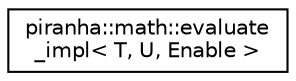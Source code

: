 digraph "Graphical Class Hierarchy"
{
  edge [fontname="Helvetica",fontsize="10",labelfontname="Helvetica",labelfontsize="10"];
  node [fontname="Helvetica",fontsize="10",shape=record];
  rankdir="LR";
  Node0 [label="piranha::math::evaluate\l_impl\< T, U, Enable \>",height=0.2,width=0.4,color="black", fillcolor="white", style="filled",URL="$structpiranha_1_1math_1_1evaluate__impl.html",tooltip="Default functor for the implementation of piranha::math::evaluate(). "];
}
